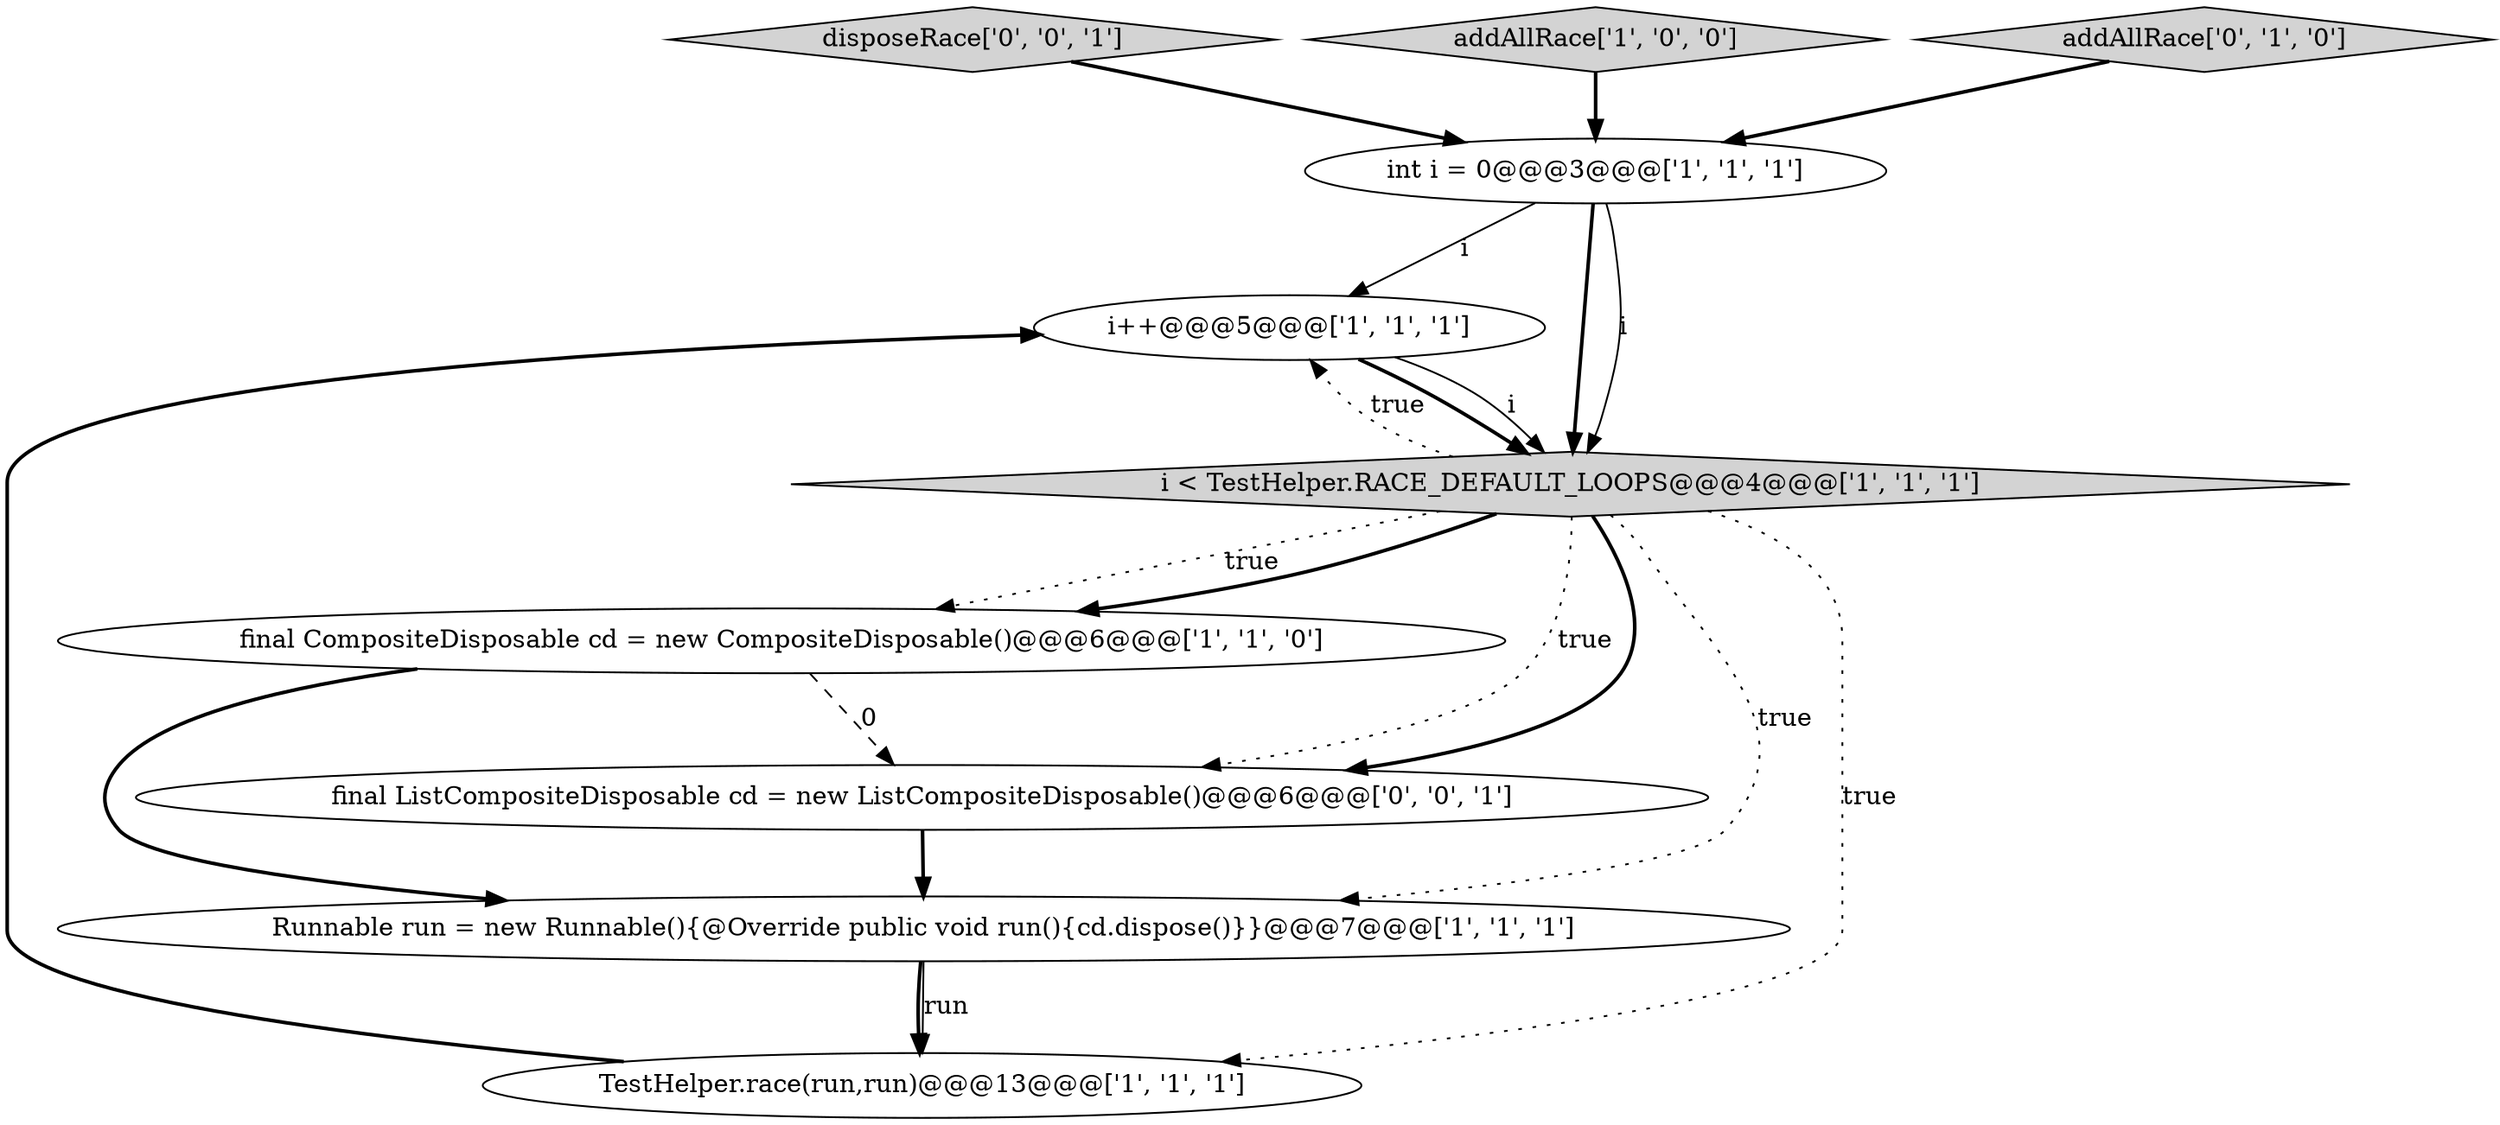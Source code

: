 digraph {
0 [style = filled, label = "i++@@@5@@@['1', '1', '1']", fillcolor = white, shape = ellipse image = "AAA0AAABBB1BBB"];
5 [style = filled, label = "int i = 0@@@3@@@['1', '1', '1']", fillcolor = white, shape = ellipse image = "AAA0AAABBB1BBB"];
6 [style = filled, label = "TestHelper.race(run,run)@@@13@@@['1', '1', '1']", fillcolor = white, shape = ellipse image = "AAA0AAABBB1BBB"];
8 [style = filled, label = "disposeRace['0', '0', '1']", fillcolor = lightgray, shape = diamond image = "AAA0AAABBB3BBB"];
3 [style = filled, label = "addAllRace['1', '0', '0']", fillcolor = lightgray, shape = diamond image = "AAA0AAABBB1BBB"];
4 [style = filled, label = "final CompositeDisposable cd = new CompositeDisposable()@@@6@@@['1', '1', '0']", fillcolor = white, shape = ellipse image = "AAA0AAABBB1BBB"];
7 [style = filled, label = "addAllRace['0', '1', '0']", fillcolor = lightgray, shape = diamond image = "AAA0AAABBB2BBB"];
9 [style = filled, label = "final ListCompositeDisposable cd = new ListCompositeDisposable()@@@6@@@['0', '0', '1']", fillcolor = white, shape = ellipse image = "AAA0AAABBB3BBB"];
2 [style = filled, label = "i < TestHelper.RACE_DEFAULT_LOOPS@@@4@@@['1', '1', '1']", fillcolor = lightgray, shape = diamond image = "AAA0AAABBB1BBB"];
1 [style = filled, label = "Runnable run = new Runnable(){@Override public void run(){cd.dispose()}}@@@7@@@['1', '1', '1']", fillcolor = white, shape = ellipse image = "AAA0AAABBB1BBB"];
5->2 [style = bold, label=""];
1->6 [style = solid, label="run"];
2->4 [style = dotted, label="true"];
2->4 [style = bold, label=""];
8->5 [style = bold, label=""];
4->9 [style = dashed, label="0"];
2->9 [style = dotted, label="true"];
6->0 [style = bold, label=""];
2->6 [style = dotted, label="true"];
1->6 [style = bold, label=""];
3->5 [style = bold, label=""];
4->1 [style = bold, label=""];
2->1 [style = dotted, label="true"];
2->9 [style = bold, label=""];
5->0 [style = solid, label="i"];
7->5 [style = bold, label=""];
2->0 [style = dotted, label="true"];
0->2 [style = bold, label=""];
9->1 [style = bold, label=""];
0->2 [style = solid, label="i"];
5->2 [style = solid, label="i"];
}

